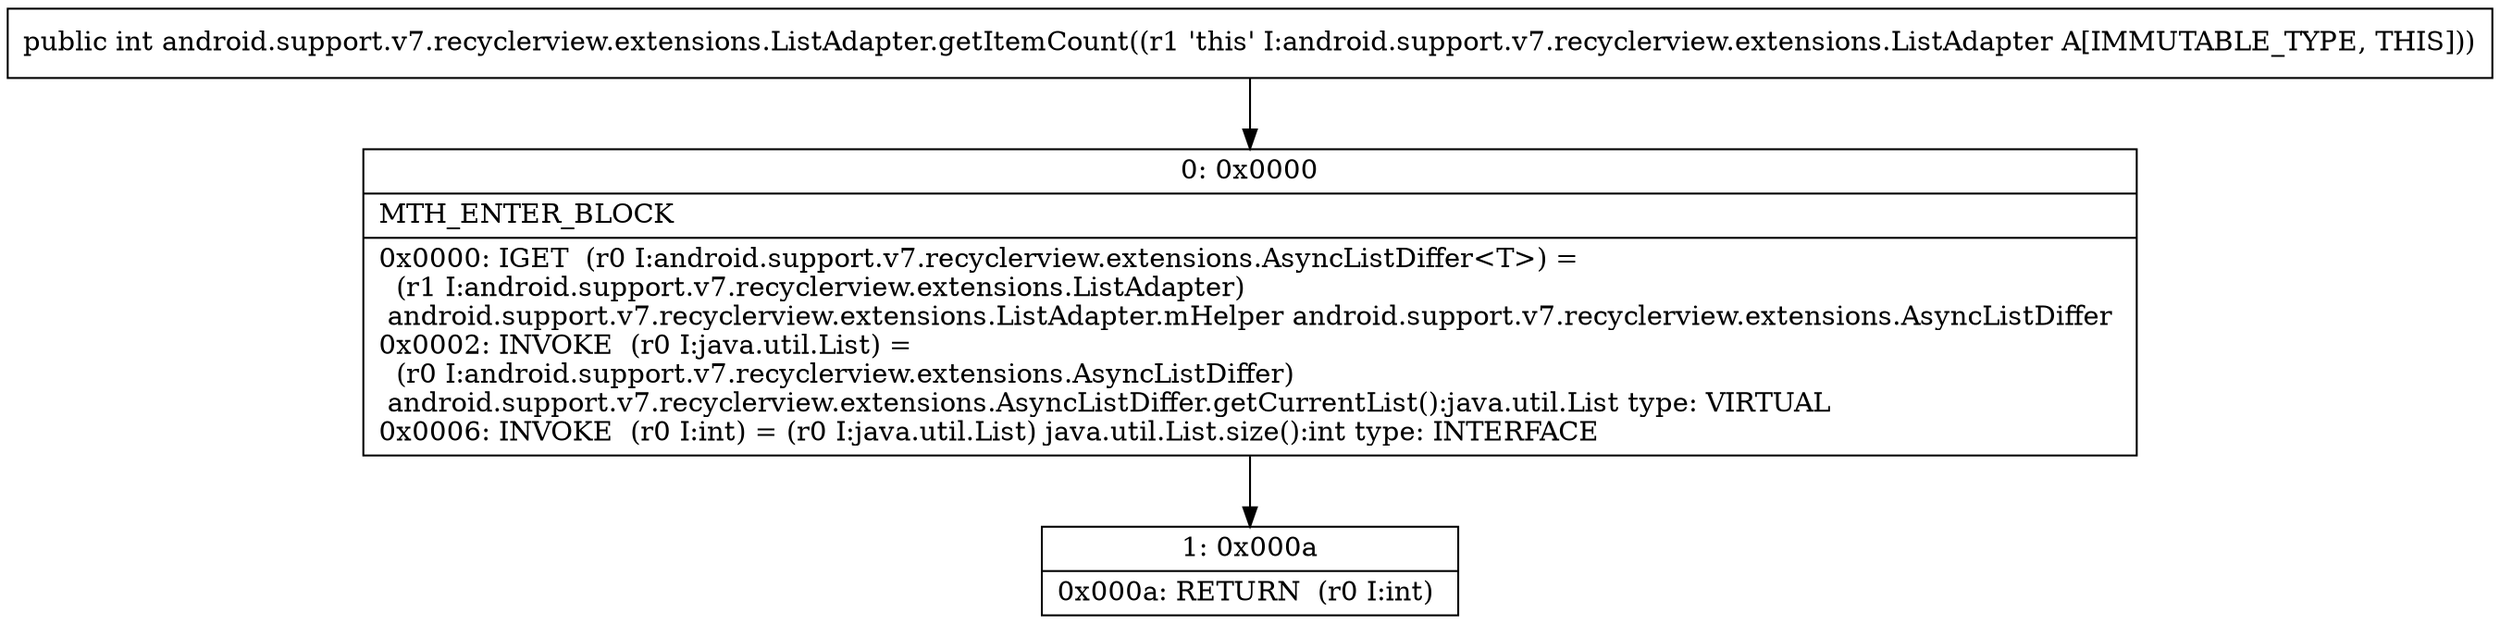 digraph "CFG forandroid.support.v7.recyclerview.extensions.ListAdapter.getItemCount()I" {
Node_0 [shape=record,label="{0\:\ 0x0000|MTH_ENTER_BLOCK\l|0x0000: IGET  (r0 I:android.support.v7.recyclerview.extensions.AsyncListDiffer\<T\>) = \l  (r1 I:android.support.v7.recyclerview.extensions.ListAdapter)\l android.support.v7.recyclerview.extensions.ListAdapter.mHelper android.support.v7.recyclerview.extensions.AsyncListDiffer \l0x0002: INVOKE  (r0 I:java.util.List) = \l  (r0 I:android.support.v7.recyclerview.extensions.AsyncListDiffer)\l android.support.v7.recyclerview.extensions.AsyncListDiffer.getCurrentList():java.util.List type: VIRTUAL \l0x0006: INVOKE  (r0 I:int) = (r0 I:java.util.List) java.util.List.size():int type: INTERFACE \l}"];
Node_1 [shape=record,label="{1\:\ 0x000a|0x000a: RETURN  (r0 I:int) \l}"];
MethodNode[shape=record,label="{public int android.support.v7.recyclerview.extensions.ListAdapter.getItemCount((r1 'this' I:android.support.v7.recyclerview.extensions.ListAdapter A[IMMUTABLE_TYPE, THIS])) }"];
MethodNode -> Node_0;
Node_0 -> Node_1;
}

